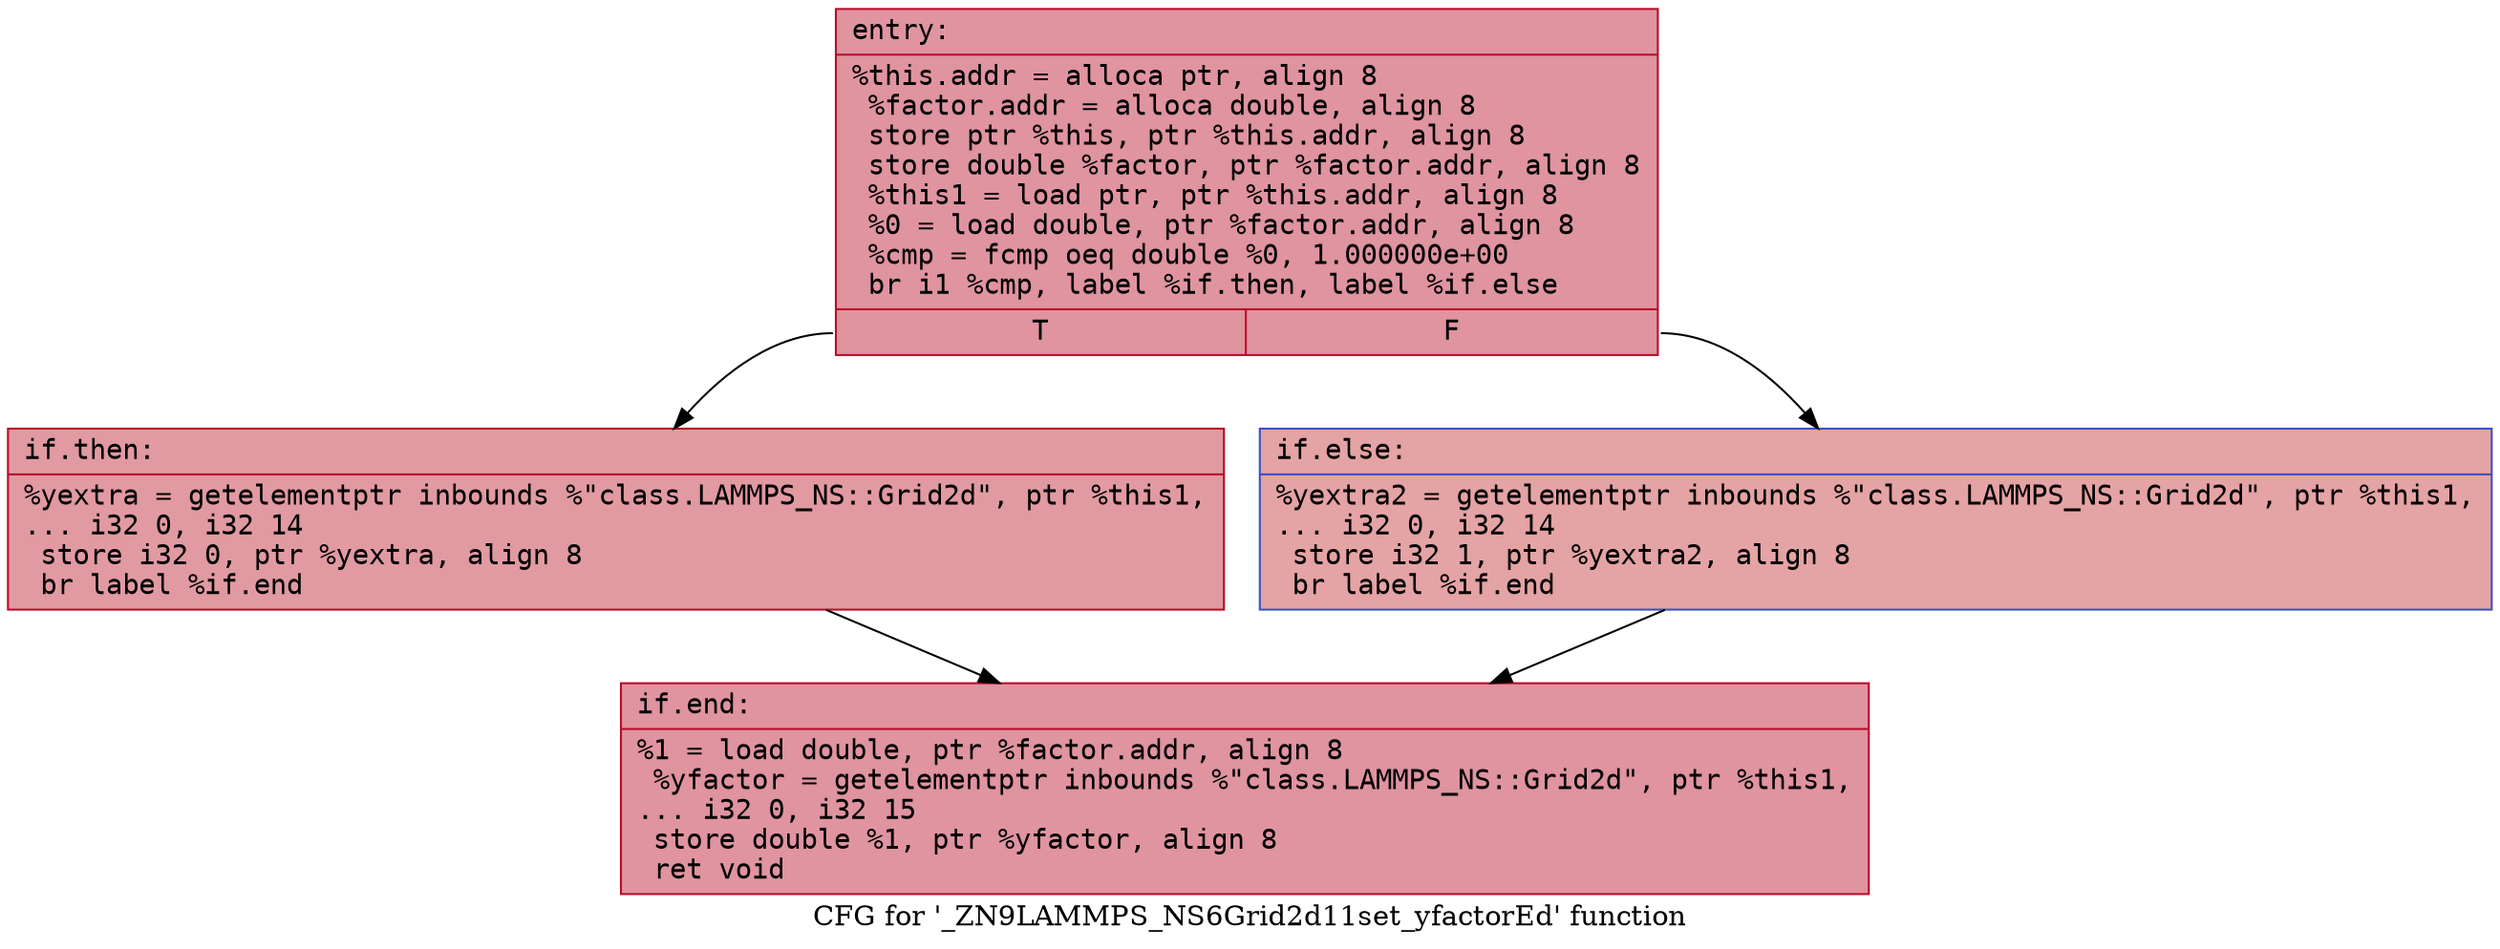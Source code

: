 digraph "CFG for '_ZN9LAMMPS_NS6Grid2d11set_yfactorEd' function" {
	label="CFG for '_ZN9LAMMPS_NS6Grid2d11set_yfactorEd' function";

	Node0x560f90dab740 [shape=record,color="#b70d28ff", style=filled, fillcolor="#b70d2870" fontname="Courier",label="{entry:\l|  %this.addr = alloca ptr, align 8\l  %factor.addr = alloca double, align 8\l  store ptr %this, ptr %this.addr, align 8\l  store double %factor, ptr %factor.addr, align 8\l  %this1 = load ptr, ptr %this.addr, align 8\l  %0 = load double, ptr %factor.addr, align 8\l  %cmp = fcmp oeq double %0, 1.000000e+00\l  br i1 %cmp, label %if.then, label %if.else\l|{<s0>T|<s1>F}}"];
	Node0x560f90dab740:s0 -> Node0x560f90dabbb0[tooltip="entry -> if.then\nProbability 62.50%" ];
	Node0x560f90dab740:s1 -> Node0x560f90dabc20[tooltip="entry -> if.else\nProbability 37.50%" ];
	Node0x560f90dabbb0 [shape=record,color="#b70d28ff", style=filled, fillcolor="#bb1b2c70" fontname="Courier",label="{if.then:\l|  %yextra = getelementptr inbounds %\"class.LAMMPS_NS::Grid2d\", ptr %this1,\l... i32 0, i32 14\l  store i32 0, ptr %yextra, align 8\l  br label %if.end\l}"];
	Node0x560f90dabbb0 -> Node0x560f90dabec0[tooltip="if.then -> if.end\nProbability 100.00%" ];
	Node0x560f90dabc20 [shape=record,color="#3d50c3ff", style=filled, fillcolor="#c32e3170" fontname="Courier",label="{if.else:\l|  %yextra2 = getelementptr inbounds %\"class.LAMMPS_NS::Grid2d\", ptr %this1,\l... i32 0, i32 14\l  store i32 1, ptr %yextra2, align 8\l  br label %if.end\l}"];
	Node0x560f90dabc20 -> Node0x560f90dabec0[tooltip="if.else -> if.end\nProbability 100.00%" ];
	Node0x560f90dabec0 [shape=record,color="#b70d28ff", style=filled, fillcolor="#b70d2870" fontname="Courier",label="{if.end:\l|  %1 = load double, ptr %factor.addr, align 8\l  %yfactor = getelementptr inbounds %\"class.LAMMPS_NS::Grid2d\", ptr %this1,\l... i32 0, i32 15\l  store double %1, ptr %yfactor, align 8\l  ret void\l}"];
}
